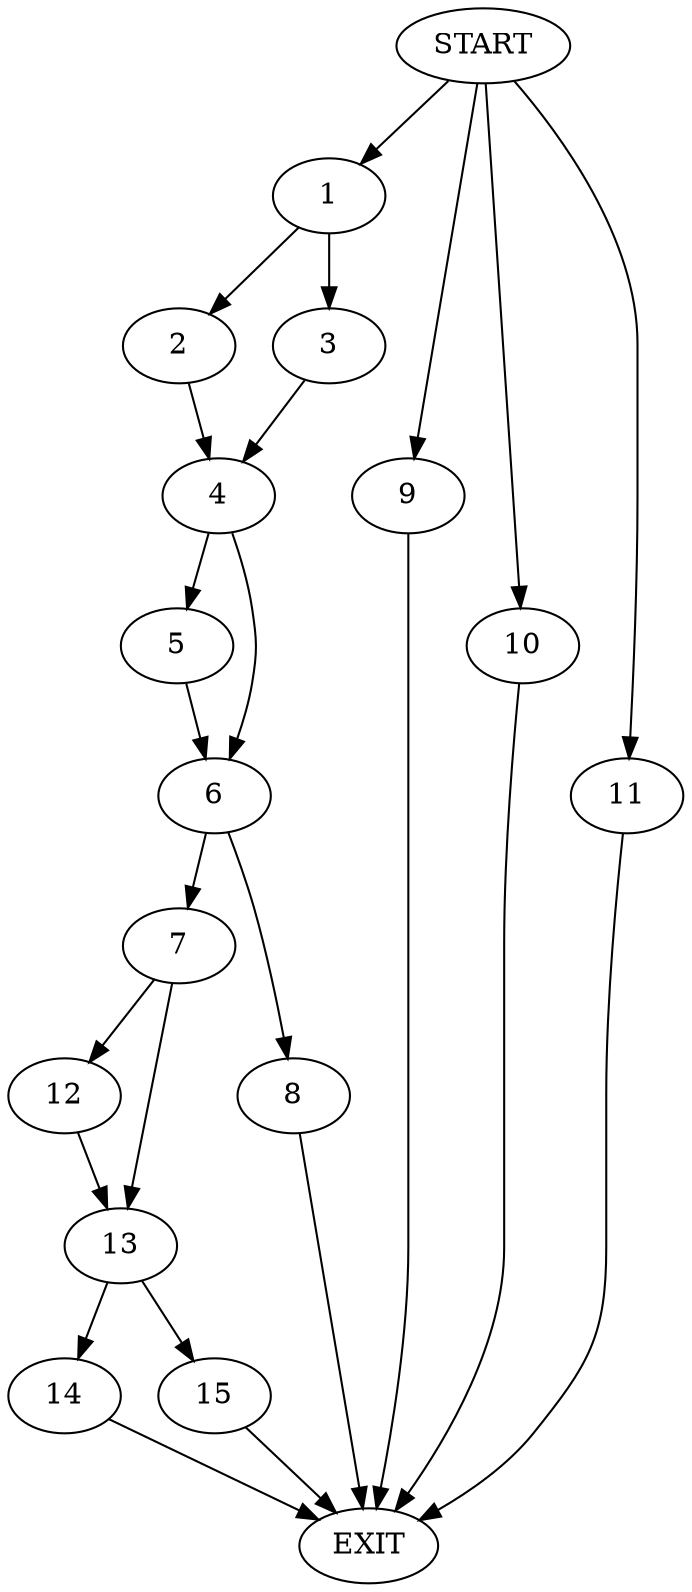 digraph {
0 [label="START"]
16 [label="EXIT"]
0 -> 1
1 -> 2
1 -> 3
2 -> 4
3 -> 4
4 -> 5
4 -> 6
5 -> 6
6 -> 7
6 -> 8
0 -> 9
9 -> 16
0 -> 10
10 -> 16
0 -> 11
11 -> 16
8 -> 16
7 -> 12
7 -> 13
13 -> 14
13 -> 15
12 -> 13
14 -> 16
15 -> 16
}
